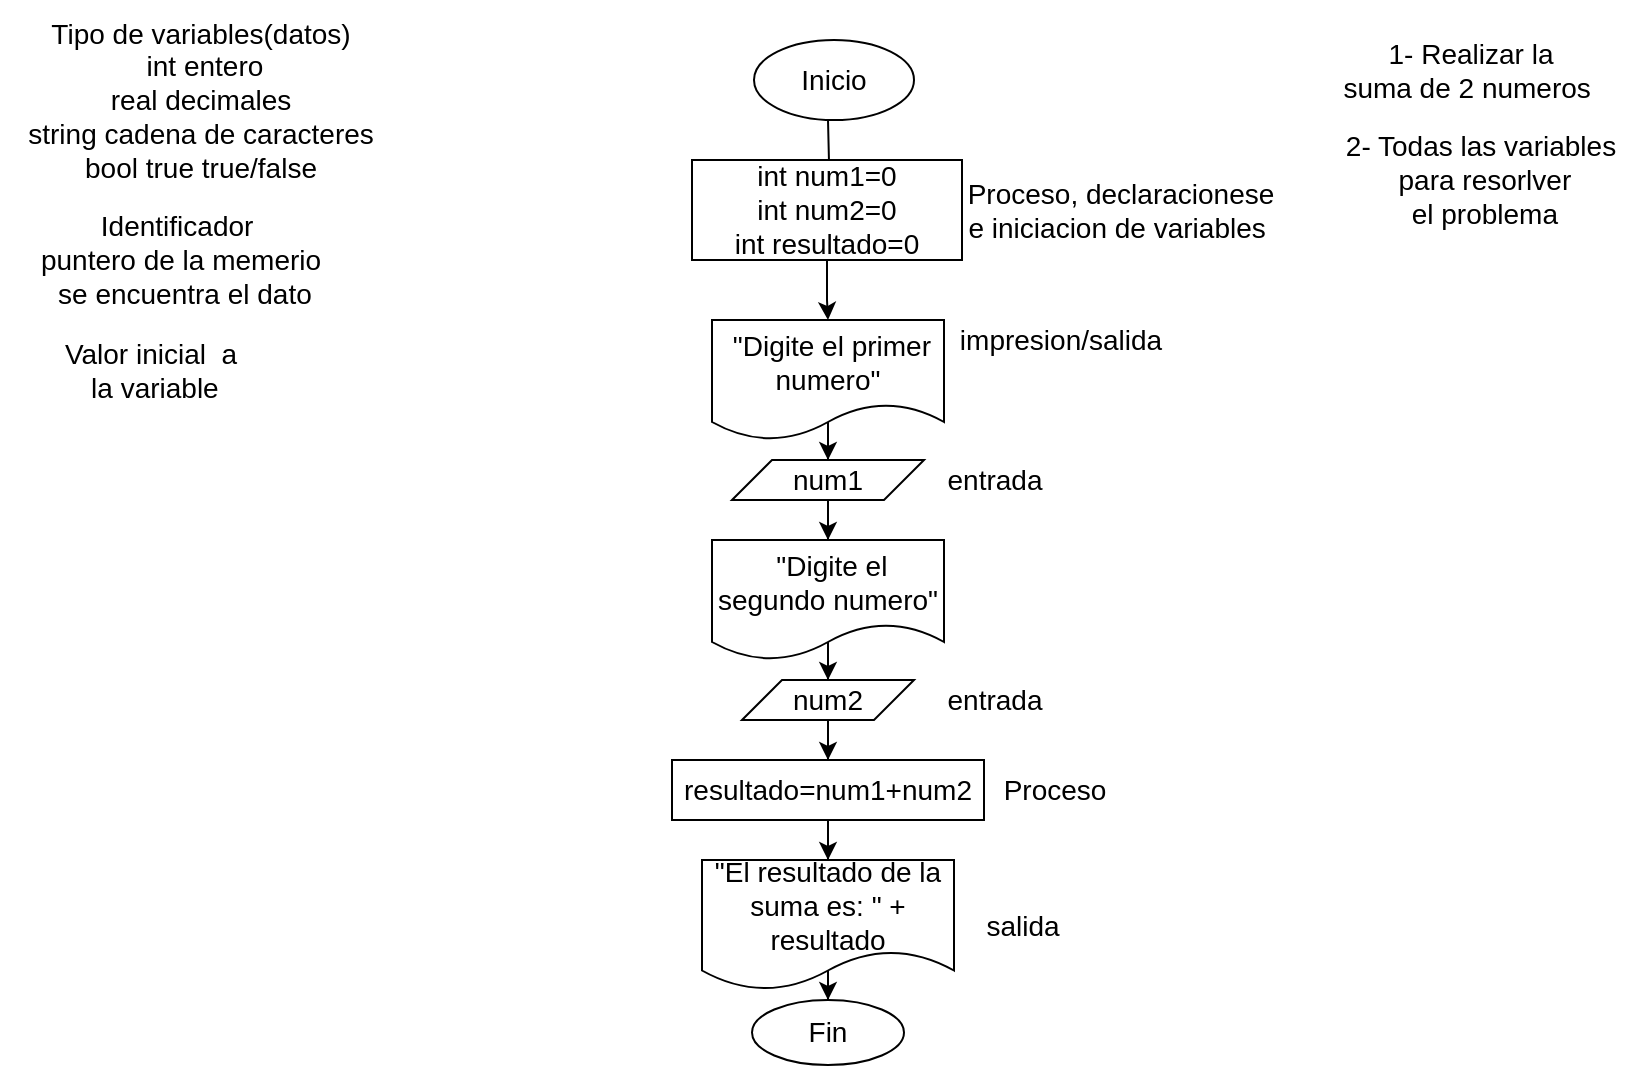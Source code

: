 <mxfile version="20.2.6" type="google"><diagram id="kUE9hw6yrNAjhvkiFvEX" name="Página-1"><mxGraphModel grid="1" page="1" gridSize="10" guides="1" tooltips="1" connect="1" arrows="1" fold="1" pageScale="1" pageWidth="827" pageHeight="1169" math="0" shadow="0"><root><mxCell id="0"/><mxCell id="1" parent="0"/><mxCell id="duCZNpYKVu_NS1SyiU5g-5" value="" style="edgeStyle=orthogonalEdgeStyle;rounded=0;orthogonalLoop=1;jettySize=auto;html=1;fontSize=14;" edge="1" parent="1" target="duCZNpYKVu_NS1SyiU5g-2"><mxGeometry relative="1" as="geometry"><mxPoint x="414" y="60" as="sourcePoint"/></mxGeometry></mxCell><mxCell id="duCZNpYKVu_NS1SyiU5g-16" value="" style="edgeStyle=orthogonalEdgeStyle;rounded=0;orthogonalLoop=1;jettySize=auto;html=1;fontSize=14;" edge="1" parent="1" source="duCZNpYKVu_NS1SyiU5g-2" target="duCZNpYKVu_NS1SyiU5g-15"><mxGeometry relative="1" as="geometry"/></mxCell><mxCell id="duCZNpYKVu_NS1SyiU5g-2" value="int num1=0&lt;br&gt;int num2=0&lt;br&gt;int resultado=0" style="rounded=0;whiteSpace=wrap;html=1;fontSize=14;" vertex="1" parent="1"><mxGeometry x="346" y="80" width="135" height="50" as="geometry"/></mxCell><mxCell id="duCZNpYKVu_NS1SyiU5g-3" value="1- Realizar la &lt;br&gt;suma de 2 numeros&amp;nbsp;" style="text;html=1;align=center;verticalAlign=middle;resizable=0;points=[];autosize=1;strokeColor=none;fillColor=none;fontSize=14;" vertex="1" parent="1"><mxGeometry x="660" y="10" width="150" height="50" as="geometry"/></mxCell><mxCell id="duCZNpYKVu_NS1SyiU5g-6" value="2- Todas las variables&lt;br&gt;&amp;nbsp;para resorlver&lt;br&gt;&amp;nbsp;el problema" style="text;html=1;align=center;verticalAlign=middle;resizable=0;points=[];autosize=1;strokeColor=none;fillColor=none;fontSize=14;" vertex="1" parent="1"><mxGeometry x="660" y="60" width="160" height="60" as="geometry"/></mxCell><mxCell id="duCZNpYKVu_NS1SyiU5g-7" value="Tipo de variables(datos)&lt;br&gt;&amp;nbsp;int entero &lt;br&gt;real decimales &lt;br&gt;string cadena de caracteres &lt;br&gt;bool true true/false" style="text;html=1;align=center;verticalAlign=middle;resizable=0;points=[];autosize=1;strokeColor=none;fillColor=none;fontSize=14;" vertex="1" parent="1"><mxGeometry width="200" height="100" as="geometry"/></mxCell><mxCell id="duCZNpYKVu_NS1SyiU5g-8" value="Identificador&amp;nbsp;&lt;br&gt;puntero de la memerio&lt;br&gt;&amp;nbsp;se encuentra el dato" style="text;html=1;align=center;verticalAlign=middle;resizable=0;points=[];autosize=1;strokeColor=none;fillColor=none;fontSize=14;" vertex="1" parent="1"><mxGeometry x="10" y="100" width="160" height="60" as="geometry"/></mxCell><mxCell id="duCZNpYKVu_NS1SyiU5g-10" value="Valor inicial&amp;nbsp; a&lt;br&gt;&amp;nbsp;la variable" style="text;html=1;align=center;verticalAlign=middle;resizable=0;points=[];autosize=1;strokeColor=none;fillColor=none;fontSize=14;" vertex="1" parent="1"><mxGeometry x="20" y="160" width="110" height="50" as="geometry"/></mxCell><mxCell id="duCZNpYKVu_NS1SyiU5g-13" value="&lt;span style=&quot;&quot;&gt;Proceso, declaracionese &lt;br&gt;e iniciacion de variables&amp;nbsp;&lt;/span&gt;" style="text;html=1;align=center;verticalAlign=middle;resizable=0;points=[];autosize=1;strokeColor=none;fillColor=none;fontSize=14;" vertex="1" parent="1"><mxGeometry x="470" y="80" width="180" height="50" as="geometry"/></mxCell><mxCell id="duCZNpYKVu_NS1SyiU5g-26" value="" style="edgeStyle=orthogonalEdgeStyle;rounded=0;orthogonalLoop=1;jettySize=auto;html=1;fontSize=14;" edge="1" parent="1" source="duCZNpYKVu_NS1SyiU5g-15" target="duCZNpYKVu_NS1SyiU5g-21"><mxGeometry relative="1" as="geometry"/></mxCell><mxCell id="duCZNpYKVu_NS1SyiU5g-15" value="&amp;nbsp;&quot;Digite el primer numero&quot;" style="shape=document;whiteSpace=wrap;html=1;boundedLbl=1;fontSize=14;rounded=0;" vertex="1" parent="1"><mxGeometry x="356" y="160" width="116" height="60" as="geometry"/></mxCell><mxCell id="duCZNpYKVu_NS1SyiU5g-29" value="" style="edgeStyle=orthogonalEdgeStyle;rounded=0;orthogonalLoop=1;jettySize=auto;html=1;fontSize=14;" edge="1" parent="1" source="duCZNpYKVu_NS1SyiU5g-17" target="duCZNpYKVu_NS1SyiU5g-28"><mxGeometry relative="1" as="geometry"/></mxCell><mxCell id="duCZNpYKVu_NS1SyiU5g-17" value="&amp;nbsp;&quot;Digite el segundo numero&quot;" style="shape=document;whiteSpace=wrap;html=1;boundedLbl=1;fontSize=14;rounded=0;" vertex="1" parent="1"><mxGeometry x="356" y="270" width="116" height="60" as="geometry"/></mxCell><mxCell id="duCZNpYKVu_NS1SyiU5g-27" value="" style="edgeStyle=orthogonalEdgeStyle;rounded=0;orthogonalLoop=1;jettySize=auto;html=1;fontSize=14;" edge="1" parent="1" source="duCZNpYKVu_NS1SyiU5g-21" target="duCZNpYKVu_NS1SyiU5g-17"><mxGeometry relative="1" as="geometry"/></mxCell><mxCell id="duCZNpYKVu_NS1SyiU5g-21" value="num1" style="shape=parallelogram;perimeter=parallelogramPerimeter;whiteSpace=wrap;html=1;fixedSize=1;fontSize=14;rounded=0;" vertex="1" parent="1"><mxGeometry x="366" y="230" width="96" height="20" as="geometry"/></mxCell><mxCell id="duCZNpYKVu_NS1SyiU5g-31" value="" style="edgeStyle=orthogonalEdgeStyle;rounded=0;orthogonalLoop=1;jettySize=auto;html=1;fontSize=14;" edge="1" parent="1" source="duCZNpYKVu_NS1SyiU5g-28" target="duCZNpYKVu_NS1SyiU5g-30"><mxGeometry relative="1" as="geometry"/></mxCell><mxCell id="duCZNpYKVu_NS1SyiU5g-28" value="num2" style="shape=parallelogram;perimeter=parallelogramPerimeter;whiteSpace=wrap;html=1;fixedSize=1;fontSize=14;rounded=0;" vertex="1" parent="1"><mxGeometry x="371" y="340" width="86" height="20" as="geometry"/></mxCell><mxCell id="duCZNpYKVu_NS1SyiU5g-34" value="" style="edgeStyle=orthogonalEdgeStyle;rounded=0;orthogonalLoop=1;jettySize=auto;html=1;fontSize=14;" edge="1" parent="1" source="duCZNpYKVu_NS1SyiU5g-30" target="duCZNpYKVu_NS1SyiU5g-33"><mxGeometry relative="1" as="geometry"/></mxCell><mxCell id="duCZNpYKVu_NS1SyiU5g-30" value="resultado=num1+num2" style="whiteSpace=wrap;html=1;fontSize=14;rounded=0;" vertex="1" parent="1"><mxGeometry x="336" y="380" width="156" height="30" as="geometry"/></mxCell><mxCell id="duCZNpYKVu_NS1SyiU5g-32" value="Inicio" style="ellipse;whiteSpace=wrap;html=1;fontSize=14;" vertex="1" parent="1"><mxGeometry x="377" y="20" width="80" height="40" as="geometry"/></mxCell><mxCell id="duCZNpYKVu_NS1SyiU5g-36" value="" style="edgeStyle=orthogonalEdgeStyle;rounded=0;orthogonalLoop=1;jettySize=auto;html=1;fontSize=14;" edge="1" parent="1" source="duCZNpYKVu_NS1SyiU5g-33" target="duCZNpYKVu_NS1SyiU5g-35"><mxGeometry relative="1" as="geometry"/></mxCell><mxCell id="duCZNpYKVu_NS1SyiU5g-33" value="&quot;El resultado de la suma es: &quot; + resultado" style="shape=document;whiteSpace=wrap;html=1;boundedLbl=1;fontSize=14;rounded=0;" vertex="1" parent="1"><mxGeometry x="351" y="430" width="126" height="65" as="geometry"/></mxCell><mxCell id="duCZNpYKVu_NS1SyiU5g-35" value="Fin" style="ellipse;whiteSpace=wrap;html=1;fontSize=14;rounded=0;" vertex="1" parent="1"><mxGeometry x="376" y="500" width="76" height="32.5" as="geometry"/></mxCell><mxCell id="duCZNpYKVu_NS1SyiU5g-37" value="impresion/salida" style="text;html=1;align=center;verticalAlign=middle;resizable=0;points=[];autosize=1;strokeColor=none;fillColor=none;fontSize=14;" vertex="1" parent="1"><mxGeometry x="470" y="155" width="120" height="30" as="geometry"/></mxCell><mxCell id="duCZNpYKVu_NS1SyiU5g-38" value="entrada" style="text;html=1;align=center;verticalAlign=middle;resizable=0;points=[];autosize=1;strokeColor=none;fillColor=none;fontSize=14;" vertex="1" parent="1"><mxGeometry x="462" y="225" width="70" height="30" as="geometry"/></mxCell><mxCell id="duCZNpYKVu_NS1SyiU5g-40" value="salida" style="text;html=1;align=center;verticalAlign=middle;resizable=0;points=[];autosize=1;strokeColor=none;fillColor=none;fontSize=14;" vertex="1" parent="1"><mxGeometry x="481" y="447.5" width="60" height="30" as="geometry"/></mxCell><mxCell id="duCZNpYKVu_NS1SyiU5g-41" value="Proceso" style="text;html=1;align=center;verticalAlign=middle;resizable=0;points=[];autosize=1;strokeColor=none;fillColor=none;fontSize=14;" vertex="1" parent="1"><mxGeometry x="492" y="380" width="70" height="30" as="geometry"/></mxCell><mxCell id="duCZNpYKVu_NS1SyiU5g-42" value="entrada" style="text;html=1;align=center;verticalAlign=middle;resizable=0;points=[];autosize=1;strokeColor=none;fillColor=none;fontSize=14;" vertex="1" parent="1"><mxGeometry x="462" y="335" width="70" height="30" as="geometry"/></mxCell></root></mxGraphModel></diagram></mxfile>
